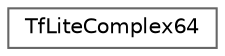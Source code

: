 digraph "Graphical Class Hierarchy"
{
 // LATEX_PDF_SIZE
  bgcolor="transparent";
  edge [fontname=Helvetica,fontsize=10,labelfontname=Helvetica,labelfontsize=10];
  node [fontname=Helvetica,fontsize=10,shape=box,height=0.2,width=0.4];
  rankdir="LR";
  Node0 [id="Node000000",label="TfLiteComplex64",height=0.2,width=0.4,color="grey40", fillcolor="white", style="filled",URL="$struct_tf_lite_complex64.html",tooltip="Single-precision complex data type compatible with the C99 definition."];
}
